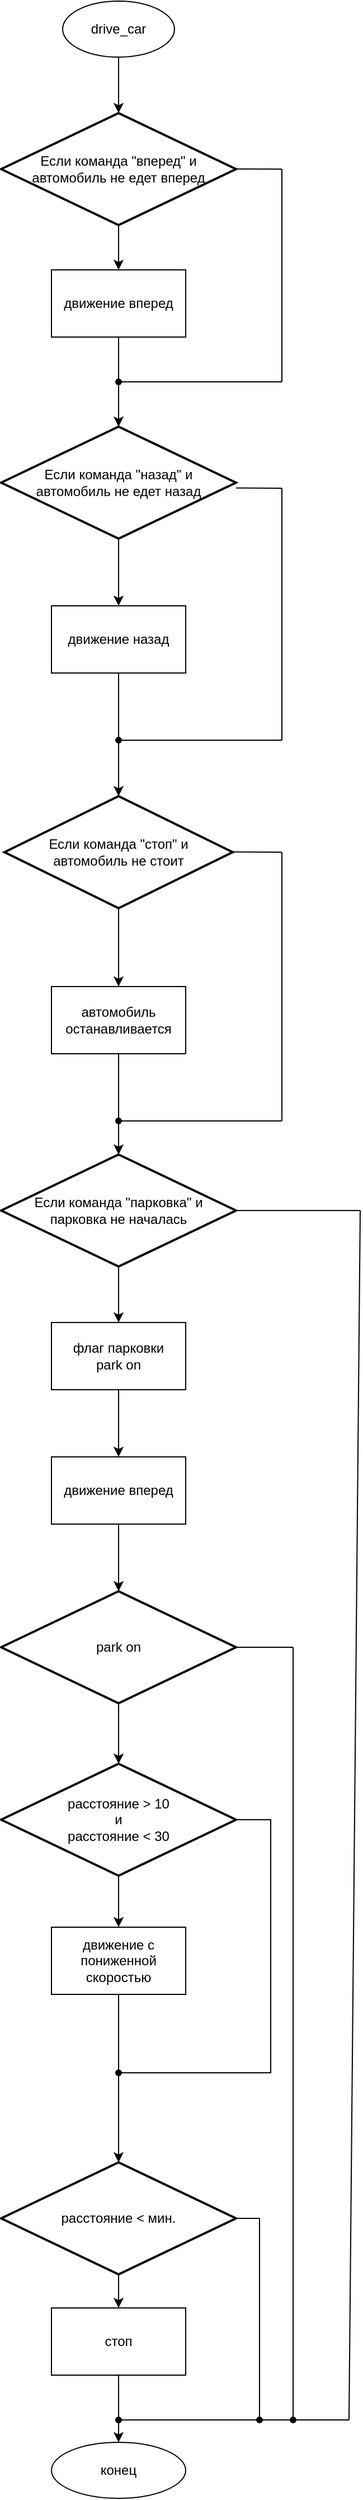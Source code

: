 <mxfile version="26.0.5">
  <diagram name="Страница — 1" id="J9iXIoJpZffIBml4_Rv1">
    <mxGraphModel dx="2150" dy="942" grid="1" gridSize="10" guides="1" tooltips="1" connect="1" arrows="1" fold="1" page="1" pageScale="1" pageWidth="827" pageHeight="1169" math="0" shadow="0">
      <root>
        <mxCell id="0" />
        <mxCell id="1" parent="0" />
        <mxCell id="QtfCz6NtTxin8dq7Kua--1" value="drive_car" style="shape=ellipse;html=1;dashed=0;whiteSpace=wrap;perimeter=ellipsePerimeter;" vertex="1" parent="1">
          <mxGeometry x="364" y="80" width="100" height="50" as="geometry" />
        </mxCell>
        <mxCell id="QtfCz6NtTxin8dq7Kua--5" style="edgeStyle=orthogonalEdgeStyle;rounded=0;orthogonalLoop=1;jettySize=auto;html=1;exitX=0.5;exitY=1;exitDx=0;exitDy=0;exitPerimeter=0;entryX=0.5;entryY=0;entryDx=0;entryDy=0;" edge="1" parent="1" source="QtfCz6NtTxin8dq7Kua--2" target="QtfCz6NtTxin8dq7Kua--4">
          <mxGeometry relative="1" as="geometry" />
        </mxCell>
        <mxCell id="QtfCz6NtTxin8dq7Kua--2" value="Если команда &quot;вперед&quot; и автомобиль не едет вперед" style="strokeWidth=2;html=1;shape=mxgraph.flowchart.decision;whiteSpace=wrap;" vertex="1" parent="1">
          <mxGeometry x="309" y="180" width="210" height="100" as="geometry" />
        </mxCell>
        <mxCell id="QtfCz6NtTxin8dq7Kua--3" style="edgeStyle=orthogonalEdgeStyle;rounded=0;orthogonalLoop=1;jettySize=auto;html=1;exitX=0.5;exitY=1;exitDx=0;exitDy=0;entryX=0.5;entryY=0;entryDx=0;entryDy=0;entryPerimeter=0;" edge="1" parent="1" source="QtfCz6NtTxin8dq7Kua--1" target="QtfCz6NtTxin8dq7Kua--2">
          <mxGeometry relative="1" as="geometry" />
        </mxCell>
        <mxCell id="QtfCz6NtTxin8dq7Kua--4" value="движение вперед" style="rounded=0;whiteSpace=wrap;html=1;" vertex="1" parent="1">
          <mxGeometry x="354" y="320" width="120" height="60" as="geometry" />
        </mxCell>
        <mxCell id="QtfCz6NtTxin8dq7Kua--21" style="edgeStyle=orthogonalEdgeStyle;rounded=0;orthogonalLoop=1;jettySize=auto;html=1;exitX=0.5;exitY=1;exitDx=0;exitDy=0;exitPerimeter=0;entryX=0.5;entryY=0;entryDx=0;entryDy=0;" edge="1" parent="1" source="QtfCz6NtTxin8dq7Kua--7" target="QtfCz6NtTxin8dq7Kua--20">
          <mxGeometry relative="1" as="geometry" />
        </mxCell>
        <mxCell id="QtfCz6NtTxin8dq7Kua--7" value="Если команда &quot;назад&quot; и&lt;div&gt;&lt;span style=&quot;background-color: transparent; color: light-dark(rgb(0, 0, 0), rgb(255, 255, 255));&quot;&gt;автомобиль не едет назад&lt;/span&gt;&lt;/div&gt;" style="strokeWidth=2;html=1;shape=mxgraph.flowchart.decision;whiteSpace=wrap;" vertex="1" parent="1">
          <mxGeometry x="309" y="460" width="210" height="100" as="geometry" />
        </mxCell>
        <mxCell id="QtfCz6NtTxin8dq7Kua--8" style="edgeStyle=orthogonalEdgeStyle;rounded=0;orthogonalLoop=1;jettySize=auto;html=1;exitX=0.5;exitY=1;exitDx=0;exitDy=0;entryX=0.5;entryY=0;entryDx=0;entryDy=0;entryPerimeter=0;" edge="1" parent="1" source="QtfCz6NtTxin8dq7Kua--4" target="QtfCz6NtTxin8dq7Kua--7">
          <mxGeometry relative="1" as="geometry" />
        </mxCell>
        <mxCell id="QtfCz6NtTxin8dq7Kua--11" value="" style="endArrow=none;html=1;rounded=0;" edge="1" parent="1">
          <mxGeometry width="50" height="50" relative="1" as="geometry">
            <mxPoint x="560" y="420" as="sourcePoint" />
            <mxPoint x="560" y="230" as="targetPoint" />
          </mxGeometry>
        </mxCell>
        <mxCell id="QtfCz6NtTxin8dq7Kua--12" value="" style="endArrow=none;html=1;rounded=0;" edge="1" parent="1">
          <mxGeometry width="50" height="50" relative="1" as="geometry">
            <mxPoint x="519" y="229.83" as="sourcePoint" />
            <mxPoint x="560" y="230" as="targetPoint" />
          </mxGeometry>
        </mxCell>
        <mxCell id="QtfCz6NtTxin8dq7Kua--15" value="" style="endArrow=none;html=1;rounded=0;" edge="1" parent="1">
          <mxGeometry width="50" height="50" relative="1" as="geometry">
            <mxPoint x="414" y="420" as="sourcePoint" />
            <mxPoint x="560" y="420" as="targetPoint" />
          </mxGeometry>
        </mxCell>
        <mxCell id="QtfCz6NtTxin8dq7Kua--17" value="" style="shape=waypoint;sketch=0;fillStyle=solid;size=6;pointerEvents=1;points=[];fillColor=none;resizable=0;rotatable=0;perimeter=centerPerimeter;snapToPoint=1;" vertex="1" parent="1">
          <mxGeometry x="404" y="410" width="20" height="20" as="geometry" />
        </mxCell>
        <mxCell id="QtfCz6NtTxin8dq7Kua--28" style="edgeStyle=orthogonalEdgeStyle;rounded=0;orthogonalLoop=1;jettySize=auto;html=1;exitX=0.5;exitY=1;exitDx=0;exitDy=0;exitPerimeter=0;entryX=0.5;entryY=0;entryDx=0;entryDy=0;" edge="1" parent="1" source="QtfCz6NtTxin8dq7Kua--19" target="QtfCz6NtTxin8dq7Kua--27">
          <mxGeometry relative="1" as="geometry" />
        </mxCell>
        <mxCell id="QtfCz6NtTxin8dq7Kua--19" value="Если команда &quot;стоп&quot; и&lt;div&gt;автомобиль не стоит&lt;/div&gt;" style="strokeWidth=2;html=1;shape=mxgraph.flowchart.decision;whiteSpace=wrap;" vertex="1" parent="1">
          <mxGeometry x="312" y="790" width="204" height="100" as="geometry" />
        </mxCell>
        <mxCell id="QtfCz6NtTxin8dq7Kua--20" value="движение назад" style="rounded=0;whiteSpace=wrap;html=1;" vertex="1" parent="1">
          <mxGeometry x="354" y="620" width="120" height="60" as="geometry" />
        </mxCell>
        <mxCell id="QtfCz6NtTxin8dq7Kua--22" style="edgeStyle=orthogonalEdgeStyle;rounded=0;orthogonalLoop=1;jettySize=auto;html=1;exitX=0.5;exitY=1;exitDx=0;exitDy=0;entryX=0.5;entryY=0;entryDx=0;entryDy=0;entryPerimeter=0;" edge="1" parent="1" source="QtfCz6NtTxin8dq7Kua--20" target="QtfCz6NtTxin8dq7Kua--19">
          <mxGeometry relative="1" as="geometry" />
        </mxCell>
        <mxCell id="QtfCz6NtTxin8dq7Kua--23" value="" style="endArrow=none;html=1;rounded=0;" edge="1" parent="1">
          <mxGeometry width="50" height="50" relative="1" as="geometry">
            <mxPoint x="414" y="740" as="sourcePoint" />
            <mxPoint x="560" y="740" as="targetPoint" />
          </mxGeometry>
        </mxCell>
        <mxCell id="QtfCz6NtTxin8dq7Kua--24" value="" style="endArrow=none;html=1;rounded=0;" edge="1" parent="1">
          <mxGeometry width="50" height="50" relative="1" as="geometry">
            <mxPoint x="560" y="740" as="sourcePoint" />
            <mxPoint x="560" y="515" as="targetPoint" />
          </mxGeometry>
        </mxCell>
        <mxCell id="QtfCz6NtTxin8dq7Kua--25" value="" style="endArrow=none;html=1;rounded=0;" edge="1" parent="1">
          <mxGeometry width="50" height="50" relative="1" as="geometry">
            <mxPoint x="519" y="514.76" as="sourcePoint" />
            <mxPoint x="560" y="515" as="targetPoint" />
          </mxGeometry>
        </mxCell>
        <mxCell id="QtfCz6NtTxin8dq7Kua--26" value="" style="shape=waypoint;sketch=0;fillStyle=solid;size=6;pointerEvents=1;points=[];fillColor=none;resizable=0;rotatable=0;perimeter=centerPerimeter;snapToPoint=1;" vertex="1" parent="1">
          <mxGeometry x="404" y="730" width="20" height="20" as="geometry" />
        </mxCell>
        <mxCell id="QtfCz6NtTxin8dq7Kua--27" value="автомобиль останавливается" style="rounded=0;whiteSpace=wrap;html=1;" vertex="1" parent="1">
          <mxGeometry x="354" y="960" width="120" height="60" as="geometry" />
        </mxCell>
        <mxCell id="QtfCz6NtTxin8dq7Kua--30" style="edgeStyle=orthogonalEdgeStyle;rounded=0;orthogonalLoop=1;jettySize=auto;html=1;exitX=0.5;exitY=1;exitDx=0;exitDy=0;entryX=0.5;entryY=0;entryDx=0;entryDy=0;entryPerimeter=0;" edge="1" parent="1" source="QtfCz6NtTxin8dq7Kua--27">
          <mxGeometry relative="1" as="geometry">
            <mxPoint x="414" y="1110" as="targetPoint" />
          </mxGeometry>
        </mxCell>
        <mxCell id="QtfCz6NtTxin8dq7Kua--31" value="" style="endArrow=none;html=1;rounded=0;" edge="1" parent="1" source="QtfCz6NtTxin8dq7Kua--34">
          <mxGeometry width="50" height="50" relative="1" as="geometry">
            <mxPoint x="414" y="1080" as="sourcePoint" />
            <mxPoint x="560" y="1080" as="targetPoint" />
          </mxGeometry>
        </mxCell>
        <mxCell id="QtfCz6NtTxin8dq7Kua--32" value="" style="endArrow=none;html=1;rounded=0;" edge="1" parent="1">
          <mxGeometry width="50" height="50" relative="1" as="geometry">
            <mxPoint x="560" y="1080" as="sourcePoint" />
            <mxPoint x="560" y="840" as="targetPoint" />
          </mxGeometry>
        </mxCell>
        <mxCell id="QtfCz6NtTxin8dq7Kua--33" value="" style="endArrow=none;html=1;rounded=0;" edge="1" parent="1">
          <mxGeometry width="50" height="50" relative="1" as="geometry">
            <mxPoint x="516" y="839.71" as="sourcePoint" />
            <mxPoint x="560" y="840" as="targetPoint" />
          </mxGeometry>
        </mxCell>
        <mxCell id="QtfCz6NtTxin8dq7Kua--35" value="" style="endArrow=none;html=1;rounded=0;" edge="1" parent="1" target="QtfCz6NtTxin8dq7Kua--34">
          <mxGeometry width="50" height="50" relative="1" as="geometry">
            <mxPoint x="414" y="1080" as="sourcePoint" />
            <mxPoint x="560" y="1080" as="targetPoint" />
          </mxGeometry>
        </mxCell>
        <mxCell id="QtfCz6NtTxin8dq7Kua--34" value="" style="shape=waypoint;sketch=0;fillStyle=solid;size=6;pointerEvents=1;points=[];fillColor=none;resizable=0;rotatable=0;perimeter=centerPerimeter;snapToPoint=1;" vertex="1" parent="1">
          <mxGeometry x="404" y="1070" width="20" height="20" as="geometry" />
        </mxCell>
        <mxCell id="QtfCz6NtTxin8dq7Kua--39" style="edgeStyle=orthogonalEdgeStyle;rounded=0;orthogonalLoop=1;jettySize=auto;html=1;exitX=0.5;exitY=1;exitDx=0;exitDy=0;exitPerimeter=0;entryX=0.5;entryY=0;entryDx=0;entryDy=0;" edge="1" parent="1" source="QtfCz6NtTxin8dq7Kua--36" target="QtfCz6NtTxin8dq7Kua--38">
          <mxGeometry relative="1" as="geometry" />
        </mxCell>
        <mxCell id="QtfCz6NtTxin8dq7Kua--36" value="Если команда &quot;парковка&quot; и&lt;div&gt;парковка не началась&lt;/div&gt;" style="strokeWidth=2;html=1;shape=mxgraph.flowchart.decision;whiteSpace=wrap;" vertex="1" parent="1">
          <mxGeometry x="309" y="1110" width="210" height="100" as="geometry" />
        </mxCell>
        <mxCell id="QtfCz6NtTxin8dq7Kua--41" style="edgeStyle=orthogonalEdgeStyle;rounded=0;orthogonalLoop=1;jettySize=auto;html=1;exitX=0.5;exitY=1;exitDx=0;exitDy=0;entryX=0.5;entryY=0;entryDx=0;entryDy=0;" edge="1" parent="1" source="QtfCz6NtTxin8dq7Kua--38" target="QtfCz6NtTxin8dq7Kua--40">
          <mxGeometry relative="1" as="geometry" />
        </mxCell>
        <mxCell id="QtfCz6NtTxin8dq7Kua--38" value="флаг парковки&lt;div&gt;park on&lt;/div&gt;" style="rounded=0;whiteSpace=wrap;html=1;" vertex="1" parent="1">
          <mxGeometry x="354" y="1260" width="120" height="60" as="geometry" />
        </mxCell>
        <mxCell id="QtfCz6NtTxin8dq7Kua--40" value="движение вперед" style="rounded=0;whiteSpace=wrap;html=1;" vertex="1" parent="1">
          <mxGeometry x="354" y="1380" width="120" height="60" as="geometry" />
        </mxCell>
        <mxCell id="QtfCz6NtTxin8dq7Kua--42" value="park on" style="strokeWidth=2;html=1;shape=mxgraph.flowchart.decision;whiteSpace=wrap;" vertex="1" parent="1">
          <mxGeometry x="309" y="1500" width="210" height="100" as="geometry" />
        </mxCell>
        <mxCell id="QtfCz6NtTxin8dq7Kua--43" style="edgeStyle=orthogonalEdgeStyle;rounded=0;orthogonalLoop=1;jettySize=auto;html=1;exitX=0.5;exitY=1;exitDx=0;exitDy=0;entryX=0.5;entryY=0;entryDx=0;entryDy=0;entryPerimeter=0;" edge="1" parent="1" source="QtfCz6NtTxin8dq7Kua--40" target="QtfCz6NtTxin8dq7Kua--42">
          <mxGeometry relative="1" as="geometry" />
        </mxCell>
        <mxCell id="QtfCz6NtTxin8dq7Kua--47" style="edgeStyle=orthogonalEdgeStyle;rounded=0;orthogonalLoop=1;jettySize=auto;html=1;exitX=0.5;exitY=1;exitDx=0;exitDy=0;exitPerimeter=0;entryX=0.5;entryY=0;entryDx=0;entryDy=0;" edge="1" parent="1" source="QtfCz6NtTxin8dq7Kua--44" target="QtfCz6NtTxin8dq7Kua--46">
          <mxGeometry relative="1" as="geometry" />
        </mxCell>
        <mxCell id="QtfCz6NtTxin8dq7Kua--44" value="расстояние &amp;gt; 10&lt;div&gt;и&lt;/div&gt;&lt;div&gt;расстояние &amp;lt; 30&lt;/div&gt;" style="strokeWidth=2;html=1;shape=mxgraph.flowchart.decision;whiteSpace=wrap;" vertex="1" parent="1">
          <mxGeometry x="309" y="1654" width="210" height="100" as="geometry" />
        </mxCell>
        <mxCell id="QtfCz6NtTxin8dq7Kua--45" style="edgeStyle=orthogonalEdgeStyle;rounded=0;orthogonalLoop=1;jettySize=auto;html=1;exitX=0.5;exitY=1;exitDx=0;exitDy=0;exitPerimeter=0;entryX=0.5;entryY=0;entryDx=0;entryDy=0;entryPerimeter=0;" edge="1" parent="1" source="QtfCz6NtTxin8dq7Kua--42" target="QtfCz6NtTxin8dq7Kua--44">
          <mxGeometry relative="1" as="geometry" />
        </mxCell>
        <mxCell id="QtfCz6NtTxin8dq7Kua--46" value="движение с пониженной скоростью" style="rounded=0;whiteSpace=wrap;html=1;" vertex="1" parent="1">
          <mxGeometry x="354" y="1800" width="120" height="60" as="geometry" />
        </mxCell>
        <mxCell id="QtfCz6NtTxin8dq7Kua--55" style="edgeStyle=orthogonalEdgeStyle;rounded=0;orthogonalLoop=1;jettySize=auto;html=1;exitX=0.5;exitY=1;exitDx=0;exitDy=0;exitPerimeter=0;" edge="1" parent="1" source="QtfCz6NtTxin8dq7Kua--48" target="QtfCz6NtTxin8dq7Kua--50">
          <mxGeometry relative="1" as="geometry" />
        </mxCell>
        <mxCell id="QtfCz6NtTxin8dq7Kua--48" value="расстояние &amp;lt; мин." style="strokeWidth=2;html=1;shape=mxgraph.flowchart.decision;whiteSpace=wrap;" vertex="1" parent="1">
          <mxGeometry x="309" y="2010" width="210" height="100" as="geometry" />
        </mxCell>
        <mxCell id="QtfCz6NtTxin8dq7Kua--49" style="edgeStyle=orthogonalEdgeStyle;rounded=0;orthogonalLoop=1;jettySize=auto;html=1;exitX=0.5;exitY=1;exitDx=0;exitDy=0;entryX=0.5;entryY=0;entryDx=0;entryDy=0;entryPerimeter=0;" edge="1" parent="1" source="QtfCz6NtTxin8dq7Kua--46" target="QtfCz6NtTxin8dq7Kua--48">
          <mxGeometry relative="1" as="geometry" />
        </mxCell>
        <mxCell id="QtfCz6NtTxin8dq7Kua--56" style="edgeStyle=orthogonalEdgeStyle;rounded=0;orthogonalLoop=1;jettySize=auto;html=1;exitX=0.5;exitY=1;exitDx=0;exitDy=0;" edge="1" parent="1" source="QtfCz6NtTxin8dq7Kua--50" target="QtfCz6NtTxin8dq7Kua--51">
          <mxGeometry relative="1" as="geometry" />
        </mxCell>
        <mxCell id="QtfCz6NtTxin8dq7Kua--50" value="стоп" style="rounded=0;whiteSpace=wrap;html=1;" vertex="1" parent="1">
          <mxGeometry x="354" y="2140" width="120" height="60" as="geometry" />
        </mxCell>
        <mxCell id="QtfCz6NtTxin8dq7Kua--51" value="конец" style="ellipse;whiteSpace=wrap;html=1;" vertex="1" parent="1">
          <mxGeometry x="354" y="2260" width="120" height="50" as="geometry" />
        </mxCell>
        <mxCell id="QtfCz6NtTxin8dq7Kua--52" value="" style="endArrow=none;html=1;rounded=0;" edge="1" parent="1">
          <mxGeometry width="50" height="50" relative="1" as="geometry">
            <mxPoint x="520" y="1160" as="sourcePoint" />
            <mxPoint x="630" y="1160" as="targetPoint" />
          </mxGeometry>
        </mxCell>
        <mxCell id="QtfCz6NtTxin8dq7Kua--53" value="" style="endArrow=none;html=1;rounded=0;" edge="1" parent="1">
          <mxGeometry width="50" height="50" relative="1" as="geometry">
            <mxPoint x="620" y="2240" as="sourcePoint" />
            <mxPoint x="630" y="1160" as="targetPoint" />
          </mxGeometry>
        </mxCell>
        <mxCell id="QtfCz6NtTxin8dq7Kua--54" value="" style="endArrow=none;html=1;rounded=0;" edge="1" parent="1">
          <mxGeometry width="50" height="50" relative="1" as="geometry">
            <mxPoint x="520" y="2060" as="sourcePoint" />
            <mxPoint x="540" y="2060" as="targetPoint" />
          </mxGeometry>
        </mxCell>
        <mxCell id="QtfCz6NtTxin8dq7Kua--57" value="" style="endArrow=none;html=1;rounded=0;" edge="1" parent="1">
          <mxGeometry width="50" height="50" relative="1" as="geometry">
            <mxPoint x="520" y="1550" as="sourcePoint" />
            <mxPoint x="570" y="1550" as="targetPoint" />
          </mxGeometry>
        </mxCell>
        <mxCell id="QtfCz6NtTxin8dq7Kua--58" value="" style="endArrow=none;html=1;rounded=0;" edge="1" parent="1">
          <mxGeometry width="50" height="50" relative="1" as="geometry">
            <mxPoint x="570" y="2240" as="sourcePoint" />
            <mxPoint x="570" y="1550" as="targetPoint" />
          </mxGeometry>
        </mxCell>
        <mxCell id="QtfCz6NtTxin8dq7Kua--59" value="" style="endArrow=none;html=1;rounded=0;" edge="1" parent="1" source="QtfCz6NtTxin8dq7Kua--60">
          <mxGeometry width="50" height="50" relative="1" as="geometry">
            <mxPoint x="430" y="2240" as="sourcePoint" />
            <mxPoint x="620" y="2240" as="targetPoint" />
          </mxGeometry>
        </mxCell>
        <mxCell id="QtfCz6NtTxin8dq7Kua--60" value="" style="shape=waypoint;sketch=0;fillStyle=solid;size=6;pointerEvents=1;points=[];fillColor=none;resizable=0;rotatable=0;perimeter=centerPerimeter;snapToPoint=1;" vertex="1" parent="1">
          <mxGeometry x="404" y="2230" width="20" height="20" as="geometry" />
        </mxCell>
        <mxCell id="QtfCz6NtTxin8dq7Kua--61" value="" style="endArrow=none;html=1;rounded=0;" edge="1" parent="1" source="QtfCz6NtTxin8dq7Kua--62">
          <mxGeometry width="50" height="50" relative="1" as="geometry">
            <mxPoint x="540" y="2230" as="sourcePoint" />
            <mxPoint x="540" y="2060" as="targetPoint" />
          </mxGeometry>
        </mxCell>
        <mxCell id="QtfCz6NtTxin8dq7Kua--62" value="" style="shape=waypoint;sketch=0;fillStyle=solid;size=6;pointerEvents=1;points=[];fillColor=none;resizable=0;rotatable=0;perimeter=centerPerimeter;snapToPoint=1;" vertex="1" parent="1">
          <mxGeometry x="530" y="2230" width="20" height="20" as="geometry" />
        </mxCell>
        <mxCell id="QtfCz6NtTxin8dq7Kua--63" value="" style="shape=waypoint;sketch=0;fillStyle=solid;size=6;pointerEvents=1;points=[];fillColor=none;resizable=0;rotatable=0;perimeter=centerPerimeter;snapToPoint=1;" vertex="1" parent="1">
          <mxGeometry x="560" y="2230" width="20" height="20" as="geometry" />
        </mxCell>
        <mxCell id="QtfCz6NtTxin8dq7Kua--67" value="" style="endArrow=none;html=1;rounded=0;entryX=1;entryY=0.5;entryDx=0;entryDy=0;entryPerimeter=0;" edge="1" parent="1" source="QtfCz6NtTxin8dq7Kua--68" target="QtfCz6NtTxin8dq7Kua--44">
          <mxGeometry width="50" height="50" relative="1" as="geometry">
            <mxPoint x="420" y="1930" as="sourcePoint" />
            <mxPoint x="540" y="1710" as="targetPoint" />
            <Array as="points">
              <mxPoint x="550" y="1930" />
              <mxPoint x="550" y="1704" />
            </Array>
          </mxGeometry>
        </mxCell>
        <mxCell id="QtfCz6NtTxin8dq7Kua--68" value="" style="shape=waypoint;sketch=0;fillStyle=solid;size=6;pointerEvents=1;points=[];fillColor=none;resizable=0;rotatable=0;perimeter=centerPerimeter;snapToPoint=1;" vertex="1" parent="1">
          <mxGeometry x="404" y="1920" width="20" height="20" as="geometry" />
        </mxCell>
      </root>
    </mxGraphModel>
  </diagram>
</mxfile>
